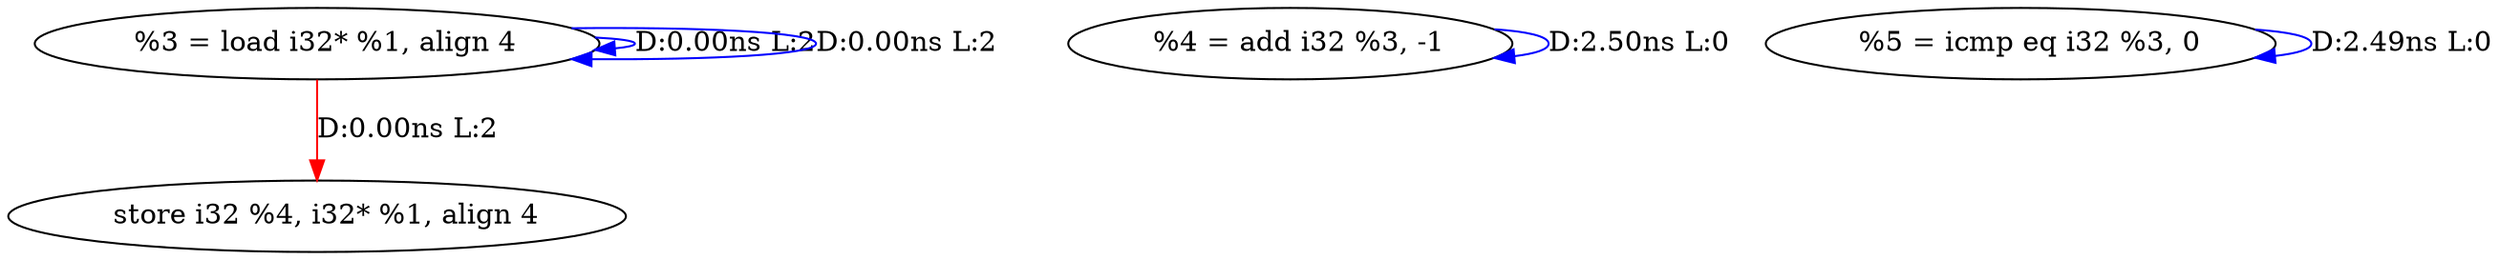 digraph {
Node0x3738b80[label="  %3 = load i32* %1, align 4"];
Node0x3738b80 -> Node0x3738b80[label="D:0.00ns L:2",color=blue];
Node0x3738b80 -> Node0x3738b80[label="D:0.00ns L:2",color=blue];
Node0x3738da0[label="  store i32 %4, i32* %1, align 4"];
Node0x3738b80 -> Node0x3738da0[label="D:0.00ns L:2",color=red];
Node0x3738c60[label="  %4 = add i32 %3, -1"];
Node0x3738c60 -> Node0x3738c60[label="D:2.50ns L:0",color=blue];
Node0x3738e80[label="  %5 = icmp eq i32 %3, 0"];
Node0x3738e80 -> Node0x3738e80[label="D:2.49ns L:0",color=blue];
}
